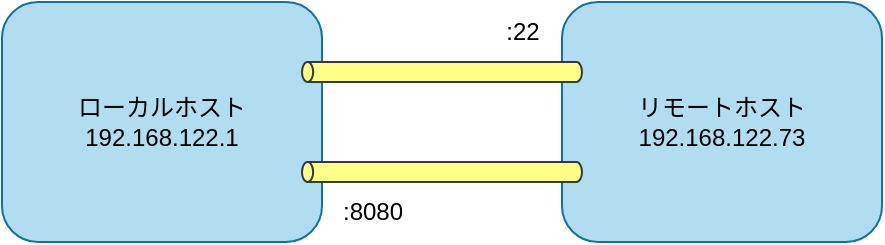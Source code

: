 <mxfile version="26.2.14">
  <diagram name="ページ1" id="THapRGZPrRYxQcvMH0em">
    <mxGraphModel dx="951" dy="514" grid="1" gridSize="10" guides="1" tooltips="1" connect="1" arrows="1" fold="1" page="1" pageScale="1" pageWidth="827" pageHeight="1169" math="0" shadow="0">
      <root>
        <mxCell id="0" />
        <mxCell id="1" parent="0" />
        <mxCell id="z1c6ZjY3Zz100pfBFQgb-1" value="&lt;div&gt;ローカルホスト&lt;/div&gt;&lt;div&gt;192.168.122.1&lt;/div&gt;" style="rounded=1;whiteSpace=wrap;html=1;fillColor=#b1ddf0;strokeColor=#10739e;" vertex="1" parent="1">
          <mxGeometry x="40" y="40" width="160" height="120" as="geometry" />
        </mxCell>
        <mxCell id="z1c6ZjY3Zz100pfBFQgb-2" value="&lt;div&gt;リモートホスト&lt;/div&gt;&lt;div&gt;192.168.122.73&lt;/div&gt;" style="rounded=1;whiteSpace=wrap;html=1;fillColor=#b1ddf0;strokeColor=#10739e;" vertex="1" parent="1">
          <mxGeometry x="320" y="40" width="160" height="120" as="geometry" />
        </mxCell>
        <mxCell id="z1c6ZjY3Zz100pfBFQgb-4" value="" style="shape=cylinder3;whiteSpace=wrap;html=1;boundedLbl=1;backgroundOutline=1;size=2.793;direction=north;fillColor=#ffff88;strokeColor=#36393d;" vertex="1" parent="1">
          <mxGeometry x="190" y="70" width="140" height="10" as="geometry" />
        </mxCell>
        <mxCell id="z1c6ZjY3Zz100pfBFQgb-5" value="" style="shape=cylinder3;whiteSpace=wrap;html=1;boundedLbl=1;backgroundOutline=1;size=2.793;direction=north;fillColor=#ffff88;strokeColor=#36393d;" vertex="1" parent="1">
          <mxGeometry x="190" y="120" width="140" height="10" as="geometry" />
        </mxCell>
        <mxCell id="z1c6ZjY3Zz100pfBFQgb-6" value=":22" style="text;html=1;align=center;verticalAlign=middle;resizable=0;points=[];autosize=1;strokeColor=none;fillColor=none;" vertex="1" parent="1">
          <mxGeometry x="280" y="40" width="40" height="30" as="geometry" />
        </mxCell>
        <mxCell id="z1c6ZjY3Zz100pfBFQgb-8" value="&lt;div&gt;:8080&lt;/div&gt;" style="text;html=1;align=center;verticalAlign=middle;resizable=0;points=[];autosize=1;strokeColor=none;fillColor=none;" vertex="1" parent="1">
          <mxGeometry x="200" y="130" width="50" height="30" as="geometry" />
        </mxCell>
      </root>
    </mxGraphModel>
  </diagram>
</mxfile>
